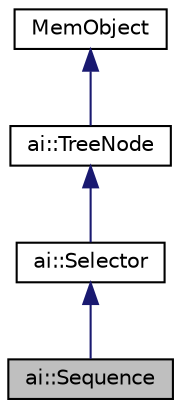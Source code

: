 digraph "ai::Sequence"
{
  edge [fontname="Helvetica",fontsize="10",labelfontname="Helvetica",labelfontsize="10"];
  node [fontname="Helvetica",fontsize="10",shape=record];
  Node1 [label="ai::Sequence",height=0.2,width=0.4,color="black", fillcolor="grey75", style="filled", fontcolor="black"];
  Node2 -> Node1 [dir="back",color="midnightblue",fontsize="10",style="solid",fontname="Helvetica"];
  Node2 [label="ai::Selector",height=0.2,width=0.4,color="black", fillcolor="white", style="filled",URL="$classai_1_1Selector.html",tooltip="Base class for all type of TreeNode selectors. "];
  Node3 -> Node2 [dir="back",color="midnightblue",fontsize="10",style="solid",fontname="Helvetica"];
  Node3 [label="ai::TreeNode",height=0.2,width=0.4,color="black", fillcolor="white", style="filled",URL="$classai_1_1TreeNode.html",tooltip="The base class for all behaviour tree actions. "];
  Node4 -> Node3 [dir="back",color="midnightblue",fontsize="10",style="solid",fontname="Helvetica"];
  Node4 [label="MemObject",height=0.2,width=0.4,color="black", fillcolor="white", style="filled",URL="$classai_1_1__MemObject.html"];
}
